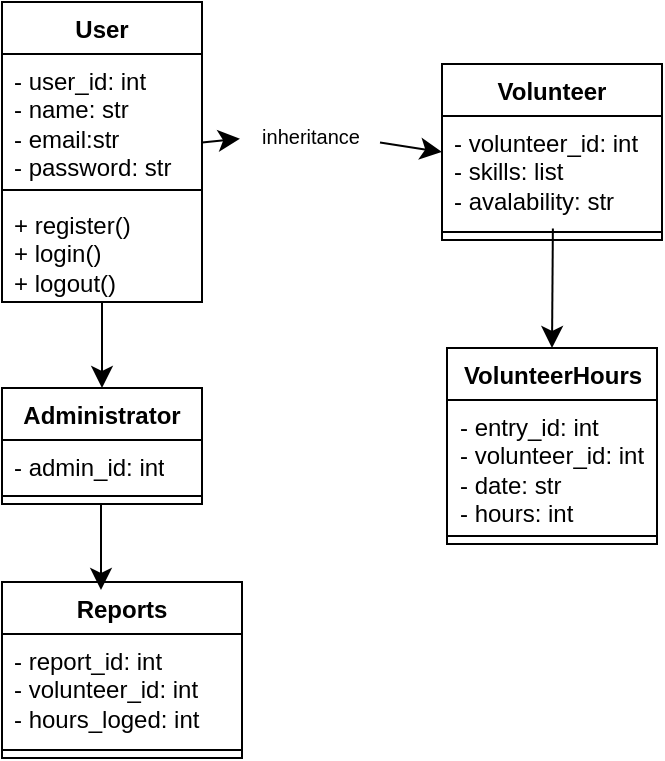<mxfile version="24.6.0" type="github">
  <diagram name="Page-1" id="e7e014a7-5840-1c2e-5031-d8a46d1fe8dd">
    <mxGraphModel dx="521" dy="607" grid="1" gridSize="10" guides="1" tooltips="1" connect="1" arrows="1" fold="1" page="1" pageScale="1" pageWidth="1169" pageHeight="826" background="none" math="0" shadow="0">
      <root>
        <mxCell id="0" />
        <mxCell id="1" parent="0" />
        <mxCell id="RBE5U1ZwNRZ0v0wBDpUg-49" style="edgeStyle=none;curved=1;rounded=0;orthogonalLoop=1;jettySize=auto;html=1;fontSize=12;startSize=8;endSize=8;" edge="1" parent="1" source="RBE5U1ZwNRZ0v0wBDpUg-54">
          <mxGeometry relative="1" as="geometry">
            <mxPoint x="670" y="295" as="targetPoint" />
          </mxGeometry>
        </mxCell>
        <mxCell id="RBE5U1ZwNRZ0v0wBDpUg-41" value="User" style="swimlane;fontStyle=1;align=center;verticalAlign=top;childLayout=stackLayout;horizontal=1;startSize=26;horizontalStack=0;resizeParent=1;resizeParentMax=0;resizeLast=0;collapsible=1;marginBottom=0;whiteSpace=wrap;html=1;" vertex="1" parent="1">
          <mxGeometry x="450" y="220" width="100" height="150" as="geometry" />
        </mxCell>
        <mxCell id="RBE5U1ZwNRZ0v0wBDpUg-42" value="- user_id: int&lt;div&gt;- name: str&lt;/div&gt;&lt;div&gt;- email:str&lt;/div&gt;&lt;div&gt;- password: str&lt;/div&gt;" style="text;strokeColor=none;fillColor=none;align=left;verticalAlign=top;spacingLeft=4;spacingRight=4;overflow=hidden;rotatable=0;points=[[0,0.5],[1,0.5]];portConstraint=eastwest;whiteSpace=wrap;html=1;" vertex="1" parent="RBE5U1ZwNRZ0v0wBDpUg-41">
          <mxGeometry y="26" width="100" height="64" as="geometry" />
        </mxCell>
        <mxCell id="RBE5U1ZwNRZ0v0wBDpUg-43" value="" style="line;strokeWidth=1;fillColor=none;align=left;verticalAlign=middle;spacingTop=-1;spacingLeft=3;spacingRight=3;rotatable=0;labelPosition=right;points=[];portConstraint=eastwest;strokeColor=inherit;" vertex="1" parent="RBE5U1ZwNRZ0v0wBDpUg-41">
          <mxGeometry y="90" width="100" height="8" as="geometry" />
        </mxCell>
        <mxCell id="RBE5U1ZwNRZ0v0wBDpUg-44" value="+ register()&lt;div&gt;+ login()&lt;/div&gt;&lt;div&gt;+ logout()&lt;/div&gt;" style="text;strokeColor=none;fillColor=none;align=left;verticalAlign=top;spacingLeft=4;spacingRight=4;overflow=hidden;rotatable=0;points=[[0,0.5],[1,0.5]];portConstraint=eastwest;whiteSpace=wrap;html=1;" vertex="1" parent="RBE5U1ZwNRZ0v0wBDpUg-41">
          <mxGeometry y="98" width="100" height="52" as="geometry" />
        </mxCell>
        <mxCell id="RBE5U1ZwNRZ0v0wBDpUg-50" value="Volunteer" style="swimlane;fontStyle=1;align=center;verticalAlign=top;childLayout=stackLayout;horizontal=1;startSize=26;horizontalStack=0;resizeParent=1;resizeParentMax=0;resizeLast=0;collapsible=1;marginBottom=0;whiteSpace=wrap;html=1;" vertex="1" parent="1">
          <mxGeometry x="670" y="251" width="110" height="88" as="geometry" />
        </mxCell>
        <mxCell id="RBE5U1ZwNRZ0v0wBDpUg-51" value="- volunteer_id: int&lt;div&gt;- skills: list&lt;/div&gt;&lt;div&gt;- avalability: str&lt;/div&gt;" style="text;strokeColor=none;fillColor=none;align=left;verticalAlign=top;spacingLeft=4;spacingRight=4;overflow=hidden;rotatable=0;points=[[0,0.5],[1,0.5]];portConstraint=eastwest;whiteSpace=wrap;html=1;" vertex="1" parent="RBE5U1ZwNRZ0v0wBDpUg-50">
          <mxGeometry y="26" width="110" height="54" as="geometry" />
        </mxCell>
        <mxCell id="RBE5U1ZwNRZ0v0wBDpUg-52" value="" style="line;strokeWidth=1;fillColor=none;align=left;verticalAlign=middle;spacingTop=-1;spacingLeft=3;spacingRight=3;rotatable=0;labelPosition=right;points=[];portConstraint=eastwest;strokeColor=inherit;" vertex="1" parent="RBE5U1ZwNRZ0v0wBDpUg-50">
          <mxGeometry y="80" width="110" height="8" as="geometry" />
        </mxCell>
        <mxCell id="RBE5U1ZwNRZ0v0wBDpUg-55" value="" style="edgeStyle=none;curved=1;rounded=0;orthogonalLoop=1;jettySize=auto;html=1;fontSize=12;startSize=8;endSize=8;" edge="1" parent="1" source="RBE5U1ZwNRZ0v0wBDpUg-41" target="RBE5U1ZwNRZ0v0wBDpUg-54">
          <mxGeometry relative="1" as="geometry">
            <mxPoint x="670" y="295" as="targetPoint" />
            <mxPoint x="550" y="295" as="sourcePoint" />
          </mxGeometry>
        </mxCell>
        <mxCell id="RBE5U1ZwNRZ0v0wBDpUg-54" value="&lt;font style=&quot;font-size: 10px;&quot;&gt;inheritance&lt;/font&gt;" style="text;html=1;align=center;verticalAlign=middle;resizable=0;points=[];autosize=1;strokeColor=none;fillColor=none;fontSize=16;" vertex="1" parent="1">
          <mxGeometry x="569" y="270" width="70" height="30" as="geometry" />
        </mxCell>
        <mxCell id="RBE5U1ZwNRZ0v0wBDpUg-59" style="edgeStyle=none;curved=1;rounded=0;orthogonalLoop=1;jettySize=auto;html=1;fontSize=12;startSize=8;endSize=8;entryX=0.5;entryY=0;entryDx=0;entryDy=0;" edge="1" parent="1" target="RBE5U1ZwNRZ0v0wBDpUg-56">
          <mxGeometry relative="1" as="geometry">
            <mxPoint x="500" y="370" as="sourcePoint" />
            <mxPoint x="470" y="400" as="targetPoint" />
          </mxGeometry>
        </mxCell>
        <mxCell id="RBE5U1ZwNRZ0v0wBDpUg-56" value="Administrator" style="swimlane;fontStyle=1;align=center;verticalAlign=top;childLayout=stackLayout;horizontal=1;startSize=26;horizontalStack=0;resizeParent=1;resizeParentMax=0;resizeLast=0;collapsible=1;marginBottom=0;whiteSpace=wrap;html=1;" vertex="1" parent="1">
          <mxGeometry x="450" y="413" width="100" height="58" as="geometry" />
        </mxCell>
        <mxCell id="RBE5U1ZwNRZ0v0wBDpUg-57" value="- admin_id: int" style="text;strokeColor=none;fillColor=none;align=left;verticalAlign=top;spacingLeft=4;spacingRight=4;overflow=hidden;rotatable=0;points=[[0,0.5],[1,0.5]];portConstraint=eastwest;whiteSpace=wrap;html=1;" vertex="1" parent="RBE5U1ZwNRZ0v0wBDpUg-56">
          <mxGeometry y="26" width="100" height="24" as="geometry" />
        </mxCell>
        <mxCell id="RBE5U1ZwNRZ0v0wBDpUg-58" value="" style="line;strokeWidth=1;fillColor=none;align=left;verticalAlign=middle;spacingTop=-1;spacingLeft=3;spacingRight=3;rotatable=0;labelPosition=right;points=[];portConstraint=eastwest;strokeColor=inherit;" vertex="1" parent="RBE5U1ZwNRZ0v0wBDpUg-56">
          <mxGeometry y="50" width="100" height="8" as="geometry" />
        </mxCell>
        <mxCell id="RBE5U1ZwNRZ0v0wBDpUg-60" value="VolunteerHours" style="swimlane;fontStyle=1;align=center;verticalAlign=top;childLayout=stackLayout;horizontal=1;startSize=26;horizontalStack=0;resizeParent=1;resizeParentMax=0;resizeLast=0;collapsible=1;marginBottom=0;whiteSpace=wrap;html=1;" vertex="1" parent="1">
          <mxGeometry x="672.5" y="393" width="105" height="98" as="geometry" />
        </mxCell>
        <mxCell id="RBE5U1ZwNRZ0v0wBDpUg-61" value="- entry_id: int&lt;div&gt;- volunteer_id: int&lt;/div&gt;&lt;div&gt;- date: str&lt;/div&gt;&lt;div&gt;- hours: int&lt;/div&gt;" style="text;strokeColor=none;fillColor=none;align=left;verticalAlign=top;spacingLeft=4;spacingRight=4;overflow=hidden;rotatable=0;points=[[0,0.5],[1,0.5]];portConstraint=eastwest;whiteSpace=wrap;html=1;" vertex="1" parent="RBE5U1ZwNRZ0v0wBDpUg-60">
          <mxGeometry y="26" width="105" height="64" as="geometry" />
        </mxCell>
        <mxCell id="RBE5U1ZwNRZ0v0wBDpUg-62" value="" style="line;strokeWidth=1;fillColor=none;align=left;verticalAlign=middle;spacingTop=-1;spacingLeft=3;spacingRight=3;rotatable=0;labelPosition=right;points=[];portConstraint=eastwest;strokeColor=inherit;" vertex="1" parent="RBE5U1ZwNRZ0v0wBDpUg-60">
          <mxGeometry y="90" width="105" height="8" as="geometry" />
        </mxCell>
        <mxCell id="RBE5U1ZwNRZ0v0wBDpUg-63" style="edgeStyle=none;curved=1;rounded=0;orthogonalLoop=1;jettySize=auto;html=1;fontSize=12;startSize=8;endSize=8;entryX=0.5;entryY=0;entryDx=0;entryDy=0;exitX=0.504;exitY=0.275;exitDx=0;exitDy=0;exitPerimeter=0;" edge="1" parent="1" source="RBE5U1ZwNRZ0v0wBDpUg-52" target="RBE5U1ZwNRZ0v0wBDpUg-60">
          <mxGeometry relative="1" as="geometry">
            <mxPoint x="510" y="380" as="sourcePoint" />
            <mxPoint x="510" y="423" as="targetPoint" />
          </mxGeometry>
        </mxCell>
        <mxCell id="RBE5U1ZwNRZ0v0wBDpUg-64" value="Reports" style="swimlane;fontStyle=1;align=center;verticalAlign=top;childLayout=stackLayout;horizontal=1;startSize=26;horizontalStack=0;resizeParent=1;resizeParentMax=0;resizeLast=0;collapsible=1;marginBottom=0;whiteSpace=wrap;html=1;" vertex="1" parent="1">
          <mxGeometry x="450" y="510" width="120" height="88" as="geometry" />
        </mxCell>
        <mxCell id="RBE5U1ZwNRZ0v0wBDpUg-65" value="- report_id: int&lt;div&gt;- volunteer_id: int&lt;/div&gt;&lt;div&gt;- hours_loged: int&lt;/div&gt;" style="text;strokeColor=none;fillColor=none;align=left;verticalAlign=top;spacingLeft=4;spacingRight=4;overflow=hidden;rotatable=0;points=[[0,0.5],[1,0.5]];portConstraint=eastwest;whiteSpace=wrap;html=1;" vertex="1" parent="RBE5U1ZwNRZ0v0wBDpUg-64">
          <mxGeometry y="26" width="120" height="54" as="geometry" />
        </mxCell>
        <mxCell id="RBE5U1ZwNRZ0v0wBDpUg-66" value="" style="line;strokeWidth=1;fillColor=none;align=left;verticalAlign=middle;spacingTop=-1;spacingLeft=3;spacingRight=3;rotatable=0;labelPosition=right;points=[];portConstraint=eastwest;strokeColor=inherit;" vertex="1" parent="RBE5U1ZwNRZ0v0wBDpUg-64">
          <mxGeometry y="80" width="120" height="8" as="geometry" />
        </mxCell>
        <mxCell id="RBE5U1ZwNRZ0v0wBDpUg-67" style="edgeStyle=none;curved=1;rounded=0;orthogonalLoop=1;jettySize=auto;html=1;fontSize=12;startSize=8;endSize=8;entryX=0.5;entryY=0;entryDx=0;entryDy=0;" edge="1" parent="1">
          <mxGeometry relative="1" as="geometry">
            <mxPoint x="499.5" y="471" as="sourcePoint" />
            <mxPoint x="499.5" y="514" as="targetPoint" />
          </mxGeometry>
        </mxCell>
      </root>
    </mxGraphModel>
  </diagram>
</mxfile>
